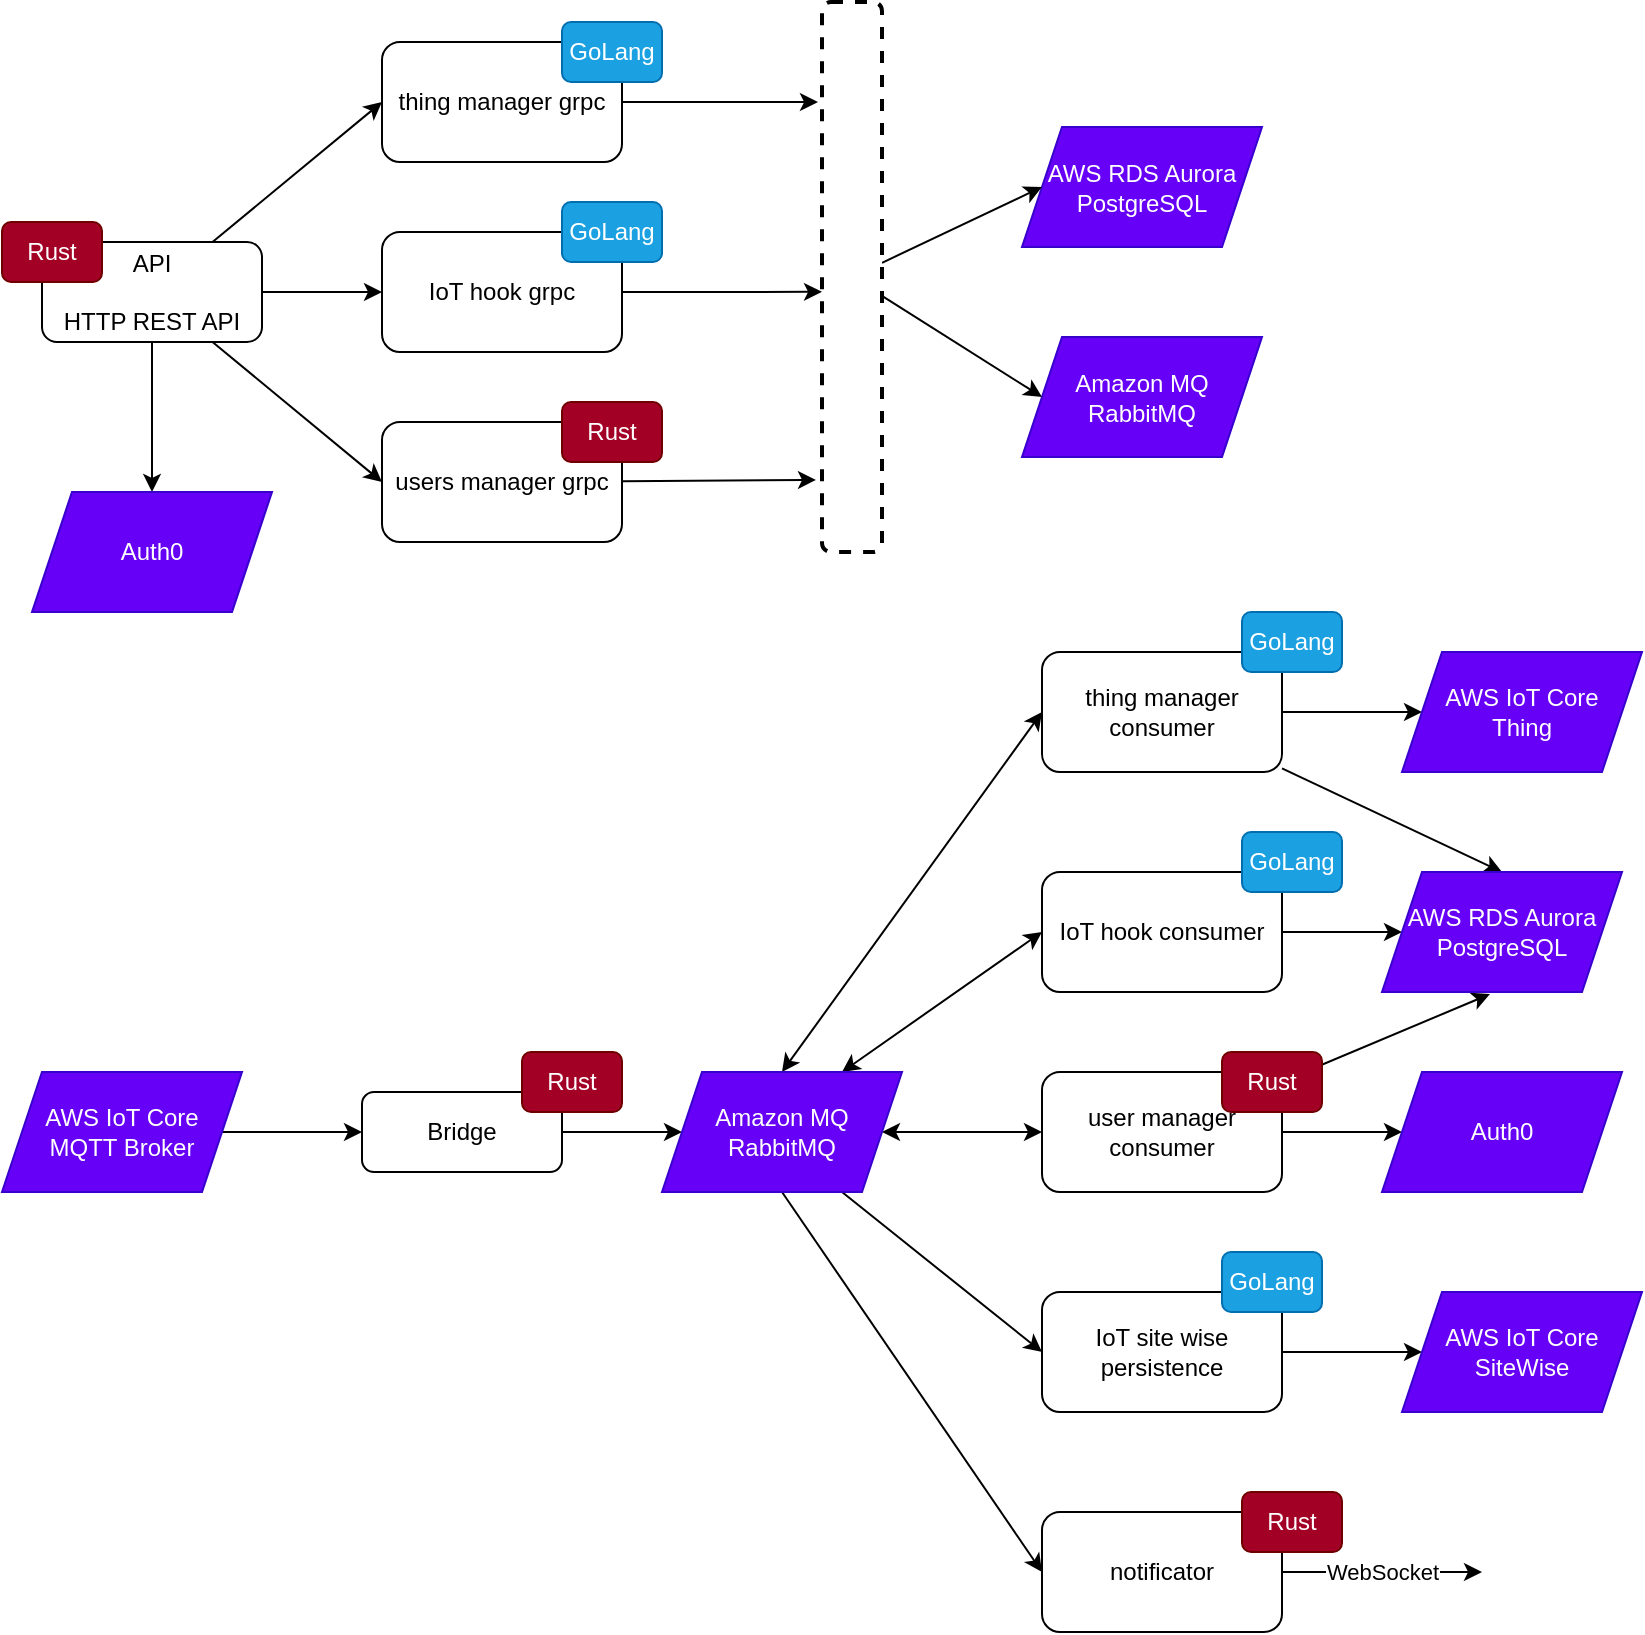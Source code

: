 <mxfile>
    <diagram id="7XnDflL5jBeqPy--ubXq" name="v1">
        <mxGraphModel dx="1818" dy="812" grid="1" gridSize="10" guides="1" tooltips="1" connect="1" arrows="1" fold="1" page="1" pageScale="1" pageWidth="850" pageHeight="1100" math="0" shadow="0">
            <root>
                <mxCell id="0"/>
                <mxCell id="1" parent="0"/>
                <mxCell id="9" style="edgeStyle=none;html=1;entryX=0;entryY=0.5;entryDx=0;entryDy=0;" parent="1" source="2" target="8" edge="1">
                    <mxGeometry relative="1" as="geometry"/>
                </mxCell>
                <mxCell id="11" style="edgeStyle=none;html=1;entryX=0;entryY=0.5;entryDx=0;entryDy=0;" parent="1" source="2" target="10" edge="1">
                    <mxGeometry relative="1" as="geometry"/>
                </mxCell>
                <mxCell id="13" style="edgeStyle=none;html=1;entryX=0;entryY=0.5;entryDx=0;entryDy=0;" parent="1" source="2" target="12" edge="1">
                    <mxGeometry relative="1" as="geometry"/>
                </mxCell>
                <mxCell id="65" style="edgeStyle=none;html=1;entryX=0.5;entryY=0;entryDx=0;entryDy=0;" edge="1" parent="1" source="2" target="64">
                    <mxGeometry relative="1" as="geometry"/>
                </mxCell>
                <mxCell id="2" value="API&lt;br&gt;&lt;br&gt;HTTP REST API" style="rounded=1;whiteSpace=wrap;html=1;" parent="1" vertex="1">
                    <mxGeometry x="40" y="270" width="110" height="50" as="geometry"/>
                </mxCell>
                <mxCell id="7" style="edgeStyle=none;html=1;entryX=0;entryY=0.5;entryDx=0;entryDy=0;" parent="1" source="3" target="44" edge="1">
                    <mxGeometry relative="1" as="geometry">
                        <mxPoint x="360" y="715" as="targetPoint"/>
                    </mxGeometry>
                </mxCell>
                <mxCell id="3" value="Bridge" style="rounded=1;whiteSpace=wrap;html=1;" parent="1" vertex="1">
                    <mxGeometry x="200" y="695" width="100" height="40" as="geometry"/>
                </mxCell>
                <mxCell id="5" style="edgeStyle=none;html=1;entryX=0;entryY=0.5;entryDx=0;entryDy=0;exitX=1;exitY=0.5;exitDx=0;exitDy=0;" parent="1" source="35" target="3" edge="1">
                    <mxGeometry relative="1" as="geometry">
                        <mxPoint x="130" y="715" as="sourcePoint"/>
                    </mxGeometry>
                </mxCell>
                <mxCell id="15" style="edgeStyle=none;html=1;entryX=0;entryY=0.5;entryDx=0;entryDy=0;exitX=0.5;exitY=0;exitDx=0;exitDy=0;startArrow=classic;startFill=1;" parent="1" source="44" target="14" edge="1">
                    <mxGeometry relative="1" as="geometry">
                        <mxPoint x="426.905" y="695" as="sourcePoint"/>
                    </mxGeometry>
                </mxCell>
                <mxCell id="17" style="edgeStyle=none;html=1;entryX=0;entryY=0.5;entryDx=0;entryDy=0;exitX=0.75;exitY=0;exitDx=0;exitDy=0;startArrow=classic;startFill=1;" parent="1" source="44" target="16" edge="1">
                    <mxGeometry relative="1" as="geometry">
                        <mxPoint x="440" y="695" as="sourcePoint"/>
                    </mxGeometry>
                </mxCell>
                <mxCell id="19" style="edgeStyle=none;html=1;entryX=0;entryY=0.5;entryDx=0;entryDy=0;exitX=0.75;exitY=1;exitDx=0;exitDy=0;startArrow=none;startFill=0;" parent="1" source="44" target="18" edge="1">
                    <mxGeometry relative="1" as="geometry">
                        <mxPoint x="437.727" y="735" as="sourcePoint"/>
                    </mxGeometry>
                </mxCell>
                <mxCell id="21" style="edgeStyle=none;html=1;entryX=0;entryY=0.5;entryDx=0;entryDy=0;exitX=0.5;exitY=1;exitDx=0;exitDy=0;" parent="1" source="44" target="20" edge="1">
                    <mxGeometry relative="1" as="geometry">
                        <mxPoint x="540" y="885" as="targetPoint"/>
                        <mxPoint x="426.364" y="735" as="sourcePoint"/>
                    </mxGeometry>
                </mxCell>
                <mxCell id="24" style="edgeStyle=none;html=1;entryX=0;entryY=0.5;entryDx=0;entryDy=0;exitX=1;exitY=0.5;exitDx=0;exitDy=0;startArrow=classic;startFill=1;" parent="1" source="44" target="23" edge="1">
                    <mxGeometry relative="1" as="geometry">
                        <mxPoint x="470" y="715" as="sourcePoint"/>
                    </mxGeometry>
                </mxCell>
                <mxCell id="50" style="edgeStyle=none;html=1;entryX=-0.067;entryY=0.182;entryDx=0;entryDy=0;entryPerimeter=0;startArrow=none;startFill=0;" parent="1" source="8" target="49" edge="1">
                    <mxGeometry relative="1" as="geometry"/>
                </mxCell>
                <mxCell id="8" value="thing manager grpc" style="rounded=1;whiteSpace=wrap;html=1;" parent="1" vertex="1">
                    <mxGeometry x="210" y="170" width="120" height="60" as="geometry"/>
                </mxCell>
                <mxCell id="51" style="edgeStyle=none;html=1;entryX=0;entryY=0.527;entryDx=0;entryDy=0;entryPerimeter=0;startArrow=none;startFill=0;" parent="1" source="10" target="49" edge="1">
                    <mxGeometry relative="1" as="geometry"/>
                </mxCell>
                <mxCell id="10" value="IoT hook grpc" style="rounded=1;whiteSpace=wrap;html=1;" parent="1" vertex="1">
                    <mxGeometry x="210" y="265" width="120" height="60" as="geometry"/>
                </mxCell>
                <mxCell id="52" style="edgeStyle=none;html=1;entryX=-0.1;entryY=0.869;entryDx=0;entryDy=0;entryPerimeter=0;startArrow=none;startFill=0;" parent="1" source="12" target="49" edge="1">
                    <mxGeometry relative="1" as="geometry"/>
                </mxCell>
                <mxCell id="12" value="users manager grpc" style="rounded=1;whiteSpace=wrap;html=1;" parent="1" vertex="1">
                    <mxGeometry x="210" y="360" width="120" height="60" as="geometry"/>
                </mxCell>
                <mxCell id="40" style="edgeStyle=none;html=1;entryX=0;entryY=0.5;entryDx=0;entryDy=0;" parent="1" source="14" target="38" edge="1">
                    <mxGeometry relative="1" as="geometry"/>
                </mxCell>
                <mxCell id="58" style="edgeStyle=none;html=1;entryX=0.5;entryY=0;entryDx=0;entryDy=0;startArrow=none;startFill=0;" parent="1" source="14" target="55" edge="1">
                    <mxGeometry relative="1" as="geometry"/>
                </mxCell>
                <mxCell id="14" value="thing manager consumer" style="rounded=1;whiteSpace=wrap;html=1;" parent="1" vertex="1">
                    <mxGeometry x="540" y="475" width="120" height="60" as="geometry"/>
                </mxCell>
                <mxCell id="57" style="edgeStyle=none;html=1;entryX=0;entryY=0.5;entryDx=0;entryDy=0;startArrow=none;startFill=0;" parent="1" source="16" target="55" edge="1">
                    <mxGeometry relative="1" as="geometry"/>
                </mxCell>
                <mxCell id="16" value="IoT hook consumer" style="rounded=1;whiteSpace=wrap;html=1;" parent="1" vertex="1">
                    <mxGeometry x="540" y="585" width="120" height="60" as="geometry"/>
                </mxCell>
                <mxCell id="60" style="edgeStyle=none;html=1;entryX=0;entryY=0.5;entryDx=0;entryDy=0;startArrow=none;startFill=0;" parent="1" source="18" target="36" edge="1">
                    <mxGeometry relative="1" as="geometry"/>
                </mxCell>
                <mxCell id="18" value="&lt;span style=&quot;font-family: &amp;#34;helvetica&amp;#34;&quot;&gt;IoT site wise persistence&lt;/span&gt;" style="rounded=1;whiteSpace=wrap;html=1;" parent="1" vertex="1">
                    <mxGeometry x="540" y="795" width="120" height="60" as="geometry"/>
                </mxCell>
                <mxCell id="22" value="WebSocket" style="edgeStyle=none;html=1;exitX=1;exitY=0.5;exitDx=0;exitDy=0;" parent="1" source="20" edge="1">
                    <mxGeometry relative="1" as="geometry">
                        <mxPoint x="760" y="935" as="targetPoint"/>
                        <mxPoint x="660" y="885" as="sourcePoint"/>
                    </mxGeometry>
                </mxCell>
                <mxCell id="20" value="notificator" style="rounded=1;whiteSpace=wrap;html=1;" parent="1" vertex="1">
                    <mxGeometry x="540" y="905" width="120" height="60" as="geometry"/>
                </mxCell>
                <mxCell id="61" style="edgeStyle=none;html=1;entryX=0.45;entryY=1.017;entryDx=0;entryDy=0;entryPerimeter=0;startArrow=none;startFill=0;" parent="1" source="23" target="55" edge="1">
                    <mxGeometry relative="1" as="geometry"/>
                </mxCell>
                <mxCell id="63" style="edgeStyle=none;html=1;entryX=0;entryY=0.5;entryDx=0;entryDy=0;" edge="1" parent="1" source="23" target="62">
                    <mxGeometry relative="1" as="geometry"/>
                </mxCell>
                <mxCell id="23" value="&lt;span&gt;user manager consumer&lt;/span&gt;" style="rounded=1;whiteSpace=wrap;html=1;" parent="1" vertex="1">
                    <mxGeometry x="540" y="685" width="120" height="60" as="geometry"/>
                </mxCell>
                <mxCell id="25" value="GoLang" style="rounded=1;whiteSpace=wrap;html=1;fillColor=#1ba1e2;fontColor=#ffffff;strokeColor=#006EAF;" parent="1" vertex="1">
                    <mxGeometry x="300" y="160" width="50" height="30" as="geometry"/>
                </mxCell>
                <mxCell id="26" value="GoLang" style="rounded=1;whiteSpace=wrap;html=1;fillColor=#1ba1e2;fontColor=#ffffff;strokeColor=#006EAF;" parent="1" vertex="1">
                    <mxGeometry x="300" y="250" width="50" height="30" as="geometry"/>
                </mxCell>
                <mxCell id="27" value="Rust" style="rounded=1;whiteSpace=wrap;html=1;fillColor=#a20025;fontColor=#ffffff;strokeColor=#6F0000;" parent="1" vertex="1">
                    <mxGeometry x="300" y="350" width="50" height="30" as="geometry"/>
                </mxCell>
                <mxCell id="28" value="Rust" style="rounded=1;whiteSpace=wrap;html=1;fillColor=#a20025;fontColor=#ffffff;strokeColor=#6F0000;" parent="1" vertex="1">
                    <mxGeometry x="20" y="260" width="50" height="30" as="geometry"/>
                </mxCell>
                <mxCell id="29" value="Rust" style="rounded=1;whiteSpace=wrap;html=1;fillColor=#a20025;fontColor=#ffffff;strokeColor=#6F0000;" parent="1" vertex="1">
                    <mxGeometry x="640" y="895" width="50" height="30" as="geometry"/>
                </mxCell>
                <mxCell id="30" value="Rust" style="rounded=1;whiteSpace=wrap;html=1;fillColor=#a20025;fontColor=#ffffff;strokeColor=#6F0000;" parent="1" vertex="1">
                    <mxGeometry x="630" y="675" width="50" height="30" as="geometry"/>
                </mxCell>
                <mxCell id="31" value="GoLang" style="rounded=1;whiteSpace=wrap;html=1;fillColor=#1ba1e2;fontColor=#ffffff;strokeColor=#006EAF;" parent="1" vertex="1">
                    <mxGeometry x="630" y="775" width="50" height="30" as="geometry"/>
                </mxCell>
                <mxCell id="32" value="GoLang" style="rounded=1;whiteSpace=wrap;html=1;fillColor=#1ba1e2;fontColor=#ffffff;strokeColor=#006EAF;" parent="1" vertex="1">
                    <mxGeometry x="640" y="565" width="50" height="30" as="geometry"/>
                </mxCell>
                <mxCell id="33" value="GoLang" style="rounded=1;whiteSpace=wrap;html=1;fillColor=#1ba1e2;fontColor=#ffffff;strokeColor=#006EAF;" parent="1" vertex="1">
                    <mxGeometry x="640" y="455" width="50" height="30" as="geometry"/>
                </mxCell>
                <mxCell id="34" value="Rust" style="rounded=1;whiteSpace=wrap;html=1;fillColor=#a20025;fontColor=#ffffff;strokeColor=#6F0000;" parent="1" vertex="1">
                    <mxGeometry x="280" y="675" width="50" height="30" as="geometry"/>
                </mxCell>
                <mxCell id="35" value="AWS IoT Core&lt;br&gt;MQTT Broker" style="shape=parallelogram;perimeter=parallelogramPerimeter;whiteSpace=wrap;html=1;fixedSize=1;fillColor=#6700F7;fontColor=#ffffff;strokeColor=#3700CC;" parent="1" vertex="1">
                    <mxGeometry x="20" y="685" width="120" height="60" as="geometry"/>
                </mxCell>
                <mxCell id="36" value="AWS IoT Core&lt;br&gt;SiteWise" style="shape=parallelogram;perimeter=parallelogramPerimeter;whiteSpace=wrap;html=1;fixedSize=1;fillColor=#6700F7;fontColor=#ffffff;strokeColor=#3700CC;" parent="1" vertex="1">
                    <mxGeometry x="720" y="795" width="120" height="60" as="geometry"/>
                </mxCell>
                <mxCell id="38" value="AWS IoT Core&lt;br&gt;Thing" style="shape=parallelogram;perimeter=parallelogramPerimeter;whiteSpace=wrap;html=1;fixedSize=1;fillColor=#6700F7;fontColor=#ffffff;strokeColor=#3700CC;" parent="1" vertex="1">
                    <mxGeometry x="720" y="475" width="120" height="60" as="geometry"/>
                </mxCell>
                <mxCell id="41" value="AWS RDS Aurora&lt;br&gt;PostgreSQL" style="shape=parallelogram;perimeter=parallelogramPerimeter;whiteSpace=wrap;html=1;fixedSize=1;fillColor=#6700F7;fontColor=#ffffff;strokeColor=#3700CC;" parent="1" vertex="1">
                    <mxGeometry x="530" y="212.5" width="120" height="60" as="geometry"/>
                </mxCell>
                <mxCell id="44" value="Amazon MQ&lt;br&gt;RabbitMQ" style="shape=parallelogram;perimeter=parallelogramPerimeter;whiteSpace=wrap;html=1;fixedSize=1;fillColor=#6700F7;fontColor=#ffffff;strokeColor=#3700CC;" parent="1" vertex="1">
                    <mxGeometry x="350" y="685" width="120" height="60" as="geometry"/>
                </mxCell>
                <mxCell id="45" value="Amazon MQ&lt;br&gt;RabbitMQ" style="shape=parallelogram;perimeter=parallelogramPerimeter;whiteSpace=wrap;html=1;fixedSize=1;fillColor=#6700F7;fontColor=#ffffff;strokeColor=#3700CC;" parent="1" vertex="1">
                    <mxGeometry x="530" y="317.5" width="120" height="60" as="geometry"/>
                </mxCell>
                <mxCell id="53" style="edgeStyle=none;html=1;entryX=0;entryY=0.5;entryDx=0;entryDy=0;startArrow=none;startFill=0;" parent="1" source="49" target="41" edge="1">
                    <mxGeometry relative="1" as="geometry"/>
                </mxCell>
                <mxCell id="54" style="edgeStyle=none;html=1;entryX=0;entryY=0.5;entryDx=0;entryDy=0;startArrow=none;startFill=0;" parent="1" source="49" target="45" edge="1">
                    <mxGeometry relative="1" as="geometry"/>
                </mxCell>
                <mxCell id="49" value="" style="rounded=1;whiteSpace=wrap;html=1;dashed=1;strokeWidth=2;" parent="1" vertex="1">
                    <mxGeometry x="430" y="150" width="30" height="275" as="geometry"/>
                </mxCell>
                <mxCell id="55" value="AWS RDS Aurora&lt;br&gt;PostgreSQL" style="shape=parallelogram;perimeter=parallelogramPerimeter;whiteSpace=wrap;html=1;fixedSize=1;fillColor=#6700F7;fontColor=#ffffff;strokeColor=#3700CC;" parent="1" vertex="1">
                    <mxGeometry x="710" y="585" width="120" height="60" as="geometry"/>
                </mxCell>
                <mxCell id="62" value="Auth0" style="shape=parallelogram;perimeter=parallelogramPerimeter;whiteSpace=wrap;html=1;fixedSize=1;fillColor=#6700F7;fontColor=#ffffff;strokeColor=#3700CC;" vertex="1" parent="1">
                    <mxGeometry x="710" y="685" width="120" height="60" as="geometry"/>
                </mxCell>
                <mxCell id="64" value="Auth0" style="shape=parallelogram;perimeter=parallelogramPerimeter;whiteSpace=wrap;html=1;fixedSize=1;fillColor=#6700F7;fontColor=#ffffff;strokeColor=#3700CC;" vertex="1" parent="1">
                    <mxGeometry x="35" y="395" width="120" height="60" as="geometry"/>
                </mxCell>
            </root>
        </mxGraphModel>
    </diagram>
</mxfile>